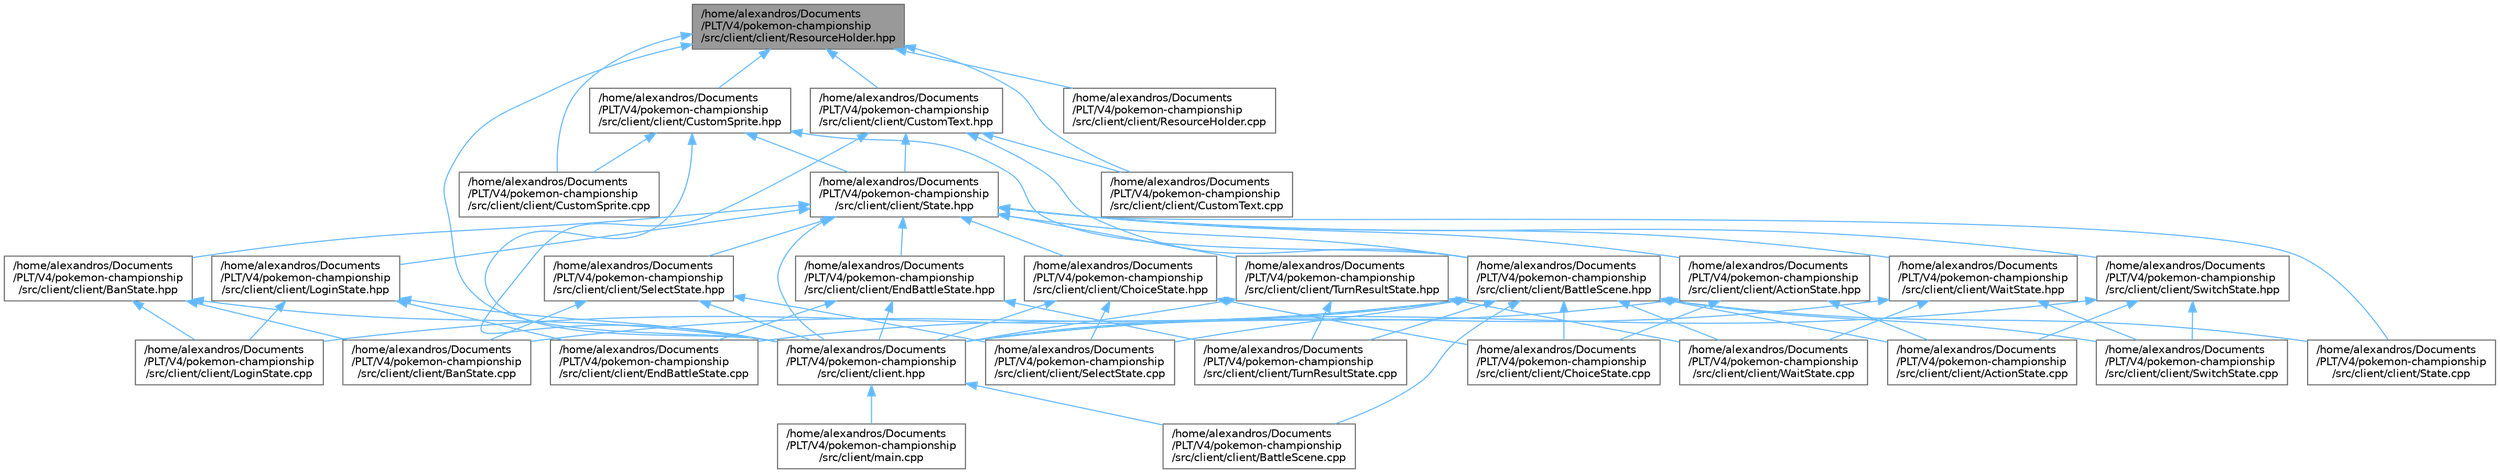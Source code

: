 digraph "/home/alexandros/Documents/PLT/V4/pokemon-championship/src/client/client/ResourceHolder.hpp"
{
 // LATEX_PDF_SIZE
  bgcolor="transparent";
  edge [fontname=Helvetica,fontsize=10,labelfontname=Helvetica,labelfontsize=10];
  node [fontname=Helvetica,fontsize=10,shape=box,height=0.2,width=0.4];
  Node1 [label="/home/alexandros/Documents\l/PLT/V4/pokemon-championship\l/src/client/client/ResourceHolder.hpp",height=0.2,width=0.4,color="gray40", fillcolor="grey60", style="filled", fontcolor="black",tooltip=" "];
  Node1 -> Node2 [dir="back",color="steelblue1",style="solid"];
  Node2 [label="/home/alexandros/Documents\l/PLT/V4/pokemon-championship\l/src/client/client.hpp",height=0.2,width=0.4,color="grey40", fillcolor="white", style="filled",URL="$client_8hpp.html",tooltip=" "];
  Node2 -> Node3 [dir="back",color="steelblue1",style="solid"];
  Node3 [label="/home/alexandros/Documents\l/PLT/V4/pokemon-championship\l/src/client/client/BattleScene.cpp",height=0.2,width=0.4,color="grey40", fillcolor="white", style="filled",URL="$_battle_scene_8cpp.html",tooltip=" "];
  Node2 -> Node4 [dir="back",color="steelblue1",style="solid"];
  Node4 [label="/home/alexandros/Documents\l/PLT/V4/pokemon-championship\l/src/client/main.cpp",height=0.2,width=0.4,color="grey40", fillcolor="white", style="filled",URL="$client_2main_8cpp.html",tooltip=" "];
  Node1 -> Node5 [dir="back",color="steelblue1",style="solid"];
  Node5 [label="/home/alexandros/Documents\l/PLT/V4/pokemon-championship\l/src/client/client/CustomSprite.cpp",height=0.2,width=0.4,color="grey40", fillcolor="white", style="filled",URL="$_custom_sprite_8cpp.html",tooltip=" "];
  Node1 -> Node6 [dir="back",color="steelblue1",style="solid"];
  Node6 [label="/home/alexandros/Documents\l/PLT/V4/pokemon-championship\l/src/client/client/CustomSprite.hpp",height=0.2,width=0.4,color="grey40", fillcolor="white", style="filled",URL="$_custom_sprite_8hpp.html",tooltip=" "];
  Node6 -> Node2 [dir="back",color="steelblue1",style="solid"];
  Node6 -> Node7 [dir="back",color="steelblue1",style="solid"];
  Node7 [label="/home/alexandros/Documents\l/PLT/V4/pokemon-championship\l/src/client/client/BattleScene.hpp",height=0.2,width=0.4,color="grey40", fillcolor="white", style="filled",URL="$_battle_scene_8hpp.html",tooltip=" "];
  Node7 -> Node2 [dir="back",color="steelblue1",style="solid"];
  Node7 -> Node8 [dir="back",color="steelblue1",style="solid"];
  Node8 [label="/home/alexandros/Documents\l/PLT/V4/pokemon-championship\l/src/client/client/ActionState.cpp",height=0.2,width=0.4,color="grey40", fillcolor="white", style="filled",URL="$_action_state_8cpp.html",tooltip=" "];
  Node7 -> Node9 [dir="back",color="steelblue1",style="solid"];
  Node9 [label="/home/alexandros/Documents\l/PLT/V4/pokemon-championship\l/src/client/client/BanState.cpp",height=0.2,width=0.4,color="grey40", fillcolor="white", style="filled",URL="$_ban_state_8cpp.html",tooltip=" "];
  Node7 -> Node3 [dir="back",color="steelblue1",style="solid"];
  Node7 -> Node10 [dir="back",color="steelblue1",style="solid"];
  Node10 [label="/home/alexandros/Documents\l/PLT/V4/pokemon-championship\l/src/client/client/ChoiceState.cpp",height=0.2,width=0.4,color="grey40", fillcolor="white", style="filled",URL="$_choice_state_8cpp.html",tooltip=" "];
  Node7 -> Node11 [dir="back",color="steelblue1",style="solid"];
  Node11 [label="/home/alexandros/Documents\l/PLT/V4/pokemon-championship\l/src/client/client/EndBattleState.cpp",height=0.2,width=0.4,color="grey40", fillcolor="white", style="filled",URL="$_end_battle_state_8cpp.html",tooltip=" "];
  Node7 -> Node12 [dir="back",color="steelblue1",style="solid"];
  Node12 [label="/home/alexandros/Documents\l/PLT/V4/pokemon-championship\l/src/client/client/LoginState.cpp",height=0.2,width=0.4,color="grey40", fillcolor="white", style="filled",URL="$_login_state_8cpp.html",tooltip=" "];
  Node7 -> Node13 [dir="back",color="steelblue1",style="solid"];
  Node13 [label="/home/alexandros/Documents\l/PLT/V4/pokemon-championship\l/src/client/client/SelectState.cpp",height=0.2,width=0.4,color="grey40", fillcolor="white", style="filled",URL="$_select_state_8cpp.html",tooltip=" "];
  Node7 -> Node14 [dir="back",color="steelblue1",style="solid"];
  Node14 [label="/home/alexandros/Documents\l/PLT/V4/pokemon-championship\l/src/client/client/State.cpp",height=0.2,width=0.4,color="grey40", fillcolor="white", style="filled",URL="$_state_8cpp.html",tooltip=" "];
  Node7 -> Node15 [dir="back",color="steelblue1",style="solid"];
  Node15 [label="/home/alexandros/Documents\l/PLT/V4/pokemon-championship\l/src/client/client/SwitchState.cpp",height=0.2,width=0.4,color="grey40", fillcolor="white", style="filled",URL="$_switch_state_8cpp.html",tooltip=" "];
  Node7 -> Node16 [dir="back",color="steelblue1",style="solid"];
  Node16 [label="/home/alexandros/Documents\l/PLT/V4/pokemon-championship\l/src/client/client/TurnResultState.cpp",height=0.2,width=0.4,color="grey40", fillcolor="white", style="filled",URL="$_turn_result_state_8cpp.html",tooltip=" "];
  Node7 -> Node17 [dir="back",color="steelblue1",style="solid"];
  Node17 [label="/home/alexandros/Documents\l/PLT/V4/pokemon-championship\l/src/client/client/WaitState.cpp",height=0.2,width=0.4,color="grey40", fillcolor="white", style="filled",URL="$_wait_state_8cpp.html",tooltip=" "];
  Node6 -> Node5 [dir="back",color="steelblue1",style="solid"];
  Node6 -> Node18 [dir="back",color="steelblue1",style="solid"];
  Node18 [label="/home/alexandros/Documents\l/PLT/V4/pokemon-championship\l/src/client/client/State.hpp",height=0.2,width=0.4,color="grey40", fillcolor="white", style="filled",URL="$client_2client_2state_8hpp.html",tooltip=" "];
  Node18 -> Node2 [dir="back",color="steelblue1",style="solid"];
  Node18 -> Node19 [dir="back",color="steelblue1",style="solid"];
  Node19 [label="/home/alexandros/Documents\l/PLT/V4/pokemon-championship\l/src/client/client/ActionState.hpp",height=0.2,width=0.4,color="grey40", fillcolor="white", style="filled",URL="$_action_state_8hpp.html",tooltip=" "];
  Node19 -> Node2 [dir="back",color="steelblue1",style="solid"];
  Node19 -> Node8 [dir="back",color="steelblue1",style="solid"];
  Node19 -> Node10 [dir="back",color="steelblue1",style="solid"];
  Node18 -> Node20 [dir="back",color="steelblue1",style="solid"];
  Node20 [label="/home/alexandros/Documents\l/PLT/V4/pokemon-championship\l/src/client/client/BanState.hpp",height=0.2,width=0.4,color="grey40", fillcolor="white", style="filled",URL="$_ban_state_8hpp.html",tooltip=" "];
  Node20 -> Node2 [dir="back",color="steelblue1",style="solid"];
  Node20 -> Node9 [dir="back",color="steelblue1",style="solid"];
  Node20 -> Node12 [dir="back",color="steelblue1",style="solid"];
  Node18 -> Node7 [dir="back",color="steelblue1",style="solid"];
  Node18 -> Node21 [dir="back",color="steelblue1",style="solid"];
  Node21 [label="/home/alexandros/Documents\l/PLT/V4/pokemon-championship\l/src/client/client/ChoiceState.hpp",height=0.2,width=0.4,color="grey40", fillcolor="white", style="filled",URL="$_choice_state_8hpp.html",tooltip=" "];
  Node21 -> Node2 [dir="back",color="steelblue1",style="solid"];
  Node21 -> Node10 [dir="back",color="steelblue1",style="solid"];
  Node21 -> Node13 [dir="back",color="steelblue1",style="solid"];
  Node18 -> Node22 [dir="back",color="steelblue1",style="solid"];
  Node22 [label="/home/alexandros/Documents\l/PLT/V4/pokemon-championship\l/src/client/client/EndBattleState.hpp",height=0.2,width=0.4,color="grey40", fillcolor="white", style="filled",URL="$_end_battle_state_8hpp.html",tooltip=" "];
  Node22 -> Node2 [dir="back",color="steelblue1",style="solid"];
  Node22 -> Node11 [dir="back",color="steelblue1",style="solid"];
  Node22 -> Node16 [dir="back",color="steelblue1",style="solid"];
  Node18 -> Node23 [dir="back",color="steelblue1",style="solid"];
  Node23 [label="/home/alexandros/Documents\l/PLT/V4/pokemon-championship\l/src/client/client/LoginState.hpp",height=0.2,width=0.4,color="grey40", fillcolor="white", style="filled",URL="$_login_state_8hpp.html",tooltip=" "];
  Node23 -> Node2 [dir="back",color="steelblue1",style="solid"];
  Node23 -> Node11 [dir="back",color="steelblue1",style="solid"];
  Node23 -> Node12 [dir="back",color="steelblue1",style="solid"];
  Node18 -> Node24 [dir="back",color="steelblue1",style="solid"];
  Node24 [label="/home/alexandros/Documents\l/PLT/V4/pokemon-championship\l/src/client/client/SelectState.hpp",height=0.2,width=0.4,color="grey40", fillcolor="white", style="filled",URL="$_select_state_8hpp.html",tooltip=" "];
  Node24 -> Node2 [dir="back",color="steelblue1",style="solid"];
  Node24 -> Node9 [dir="back",color="steelblue1",style="solid"];
  Node24 -> Node13 [dir="back",color="steelblue1",style="solid"];
  Node18 -> Node14 [dir="back",color="steelblue1",style="solid"];
  Node18 -> Node25 [dir="back",color="steelblue1",style="solid"];
  Node25 [label="/home/alexandros/Documents\l/PLT/V4/pokemon-championship\l/src/client/client/SwitchState.hpp",height=0.2,width=0.4,color="grey40", fillcolor="white", style="filled",URL="$_switch_state_8hpp.html",tooltip=" "];
  Node25 -> Node2 [dir="back",color="steelblue1",style="solid"];
  Node25 -> Node8 [dir="back",color="steelblue1",style="solid"];
  Node25 -> Node15 [dir="back",color="steelblue1",style="solid"];
  Node18 -> Node26 [dir="back",color="steelblue1",style="solid"];
  Node26 [label="/home/alexandros/Documents\l/PLT/V4/pokemon-championship\l/src/client/client/TurnResultState.hpp",height=0.2,width=0.4,color="grey40", fillcolor="white", style="filled",URL="$_turn_result_state_8hpp.html",tooltip=" "];
  Node26 -> Node2 [dir="back",color="steelblue1",style="solid"];
  Node26 -> Node16 [dir="back",color="steelblue1",style="solid"];
  Node26 -> Node17 [dir="back",color="steelblue1",style="solid"];
  Node18 -> Node27 [dir="back",color="steelblue1",style="solid"];
  Node27 [label="/home/alexandros/Documents\l/PLT/V4/pokemon-championship\l/src/client/client/WaitState.hpp",height=0.2,width=0.4,color="grey40", fillcolor="white", style="filled",URL="$_wait_state_8hpp.html",tooltip=" "];
  Node27 -> Node2 [dir="back",color="steelblue1",style="solid"];
  Node27 -> Node15 [dir="back",color="steelblue1",style="solid"];
  Node27 -> Node17 [dir="back",color="steelblue1",style="solid"];
  Node1 -> Node28 [dir="back",color="steelblue1",style="solid"];
  Node28 [label="/home/alexandros/Documents\l/PLT/V4/pokemon-championship\l/src/client/client/CustomText.cpp",height=0.2,width=0.4,color="grey40", fillcolor="white", style="filled",URL="$_custom_text_8cpp.html",tooltip=" "];
  Node1 -> Node29 [dir="back",color="steelblue1",style="solid"];
  Node29 [label="/home/alexandros/Documents\l/PLT/V4/pokemon-championship\l/src/client/client/CustomText.hpp",height=0.2,width=0.4,color="grey40", fillcolor="white", style="filled",URL="$_custom_text_8hpp.html",tooltip=" "];
  Node29 -> Node2 [dir="back",color="steelblue1",style="solid"];
  Node29 -> Node7 [dir="back",color="steelblue1",style="solid"];
  Node29 -> Node28 [dir="back",color="steelblue1",style="solid"];
  Node29 -> Node18 [dir="back",color="steelblue1",style="solid"];
  Node1 -> Node30 [dir="back",color="steelblue1",style="solid"];
  Node30 [label="/home/alexandros/Documents\l/PLT/V4/pokemon-championship\l/src/client/client/ResourceHolder.cpp",height=0.2,width=0.4,color="grey40", fillcolor="white", style="filled",URL="$_resource_holder_8cpp.html",tooltip=" "];
}
